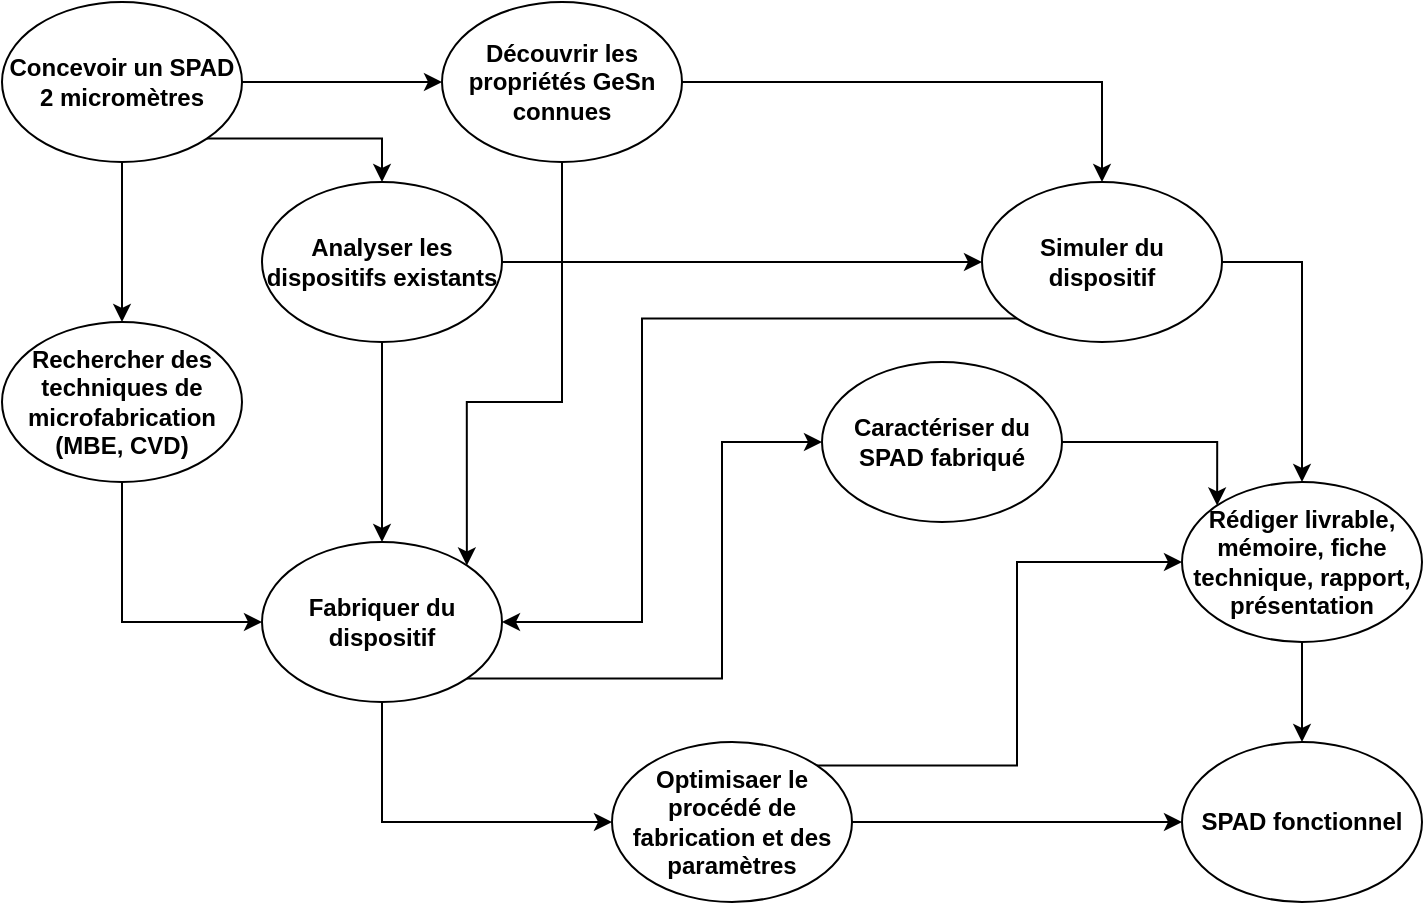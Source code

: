 <mxfile version="22.0.8" type="github">
  <diagram name="Page-1" id="6sgQ7mZHR1NJ1wXFVXwH">
    <mxGraphModel dx="1002" dy="569" grid="1" gridSize="10" guides="1" tooltips="1" connect="1" arrows="1" fold="1" page="1" pageScale="1" pageWidth="850" pageHeight="1100" math="0" shadow="0">
      <root>
        <mxCell id="0" />
        <mxCell id="1" parent="0" />
        <mxCell id="z_G34_HntLP7hV_ctuyc-12" style="edgeStyle=orthogonalEdgeStyle;rounded=0;orthogonalLoop=1;jettySize=auto;html=1;exitX=1;exitY=0.5;exitDx=0;exitDy=0;entryX=0;entryY=0.5;entryDx=0;entryDy=0;" parent="1" source="z_G34_HntLP7hV_ctuyc-1" target="z_G34_HntLP7hV_ctuyc-3" edge="1">
          <mxGeometry relative="1" as="geometry">
            <mxPoint x="260" y="100" as="targetPoint" />
          </mxGeometry>
        </mxCell>
        <mxCell id="z_G34_HntLP7hV_ctuyc-14" style="edgeStyle=orthogonalEdgeStyle;rounded=0;orthogonalLoop=1;jettySize=auto;html=1;exitX=0.5;exitY=1;exitDx=0;exitDy=0;entryX=0.5;entryY=0;entryDx=0;entryDy=0;" parent="1" source="z_G34_HntLP7hV_ctuyc-1" target="z_G34_HntLP7hV_ctuyc-5" edge="1">
          <mxGeometry relative="1" as="geometry" />
        </mxCell>
        <mxCell id="z_G34_HntLP7hV_ctuyc-36" style="edgeStyle=orthogonalEdgeStyle;rounded=0;orthogonalLoop=1;jettySize=auto;html=1;exitX=1;exitY=1;exitDx=0;exitDy=0;entryX=0.5;entryY=0;entryDx=0;entryDy=0;" parent="1" source="z_G34_HntLP7hV_ctuyc-1" target="z_G34_HntLP7hV_ctuyc-4" edge="1">
          <mxGeometry relative="1" as="geometry" />
        </mxCell>
        <mxCell id="z_G34_HntLP7hV_ctuyc-1" value="Concevoir un SPAD 2 micromètres" style="ellipse;whiteSpace=wrap;html=1;fontStyle=1" parent="1" vertex="1">
          <mxGeometry x="60" y="50" width="120" height="80" as="geometry" />
        </mxCell>
        <mxCell id="z_G34_HntLP7hV_ctuyc-2" value="SPAD fonctionnel" style="ellipse;whiteSpace=wrap;html=1;fontStyle=1" parent="1" vertex="1">
          <mxGeometry x="650" y="420" width="120" height="80" as="geometry" />
        </mxCell>
        <mxCell id="z_G34_HntLP7hV_ctuyc-19" style="edgeStyle=orthogonalEdgeStyle;rounded=0;orthogonalLoop=1;jettySize=auto;html=1;exitX=1;exitY=0.5;exitDx=0;exitDy=0;entryX=0.5;entryY=0;entryDx=0;entryDy=0;" parent="1" source="z_G34_HntLP7hV_ctuyc-3" target="z_G34_HntLP7hV_ctuyc-8" edge="1">
          <mxGeometry relative="1" as="geometry" />
        </mxCell>
        <mxCell id="z_G34_HntLP7hV_ctuyc-23" style="edgeStyle=orthogonalEdgeStyle;rounded=0;orthogonalLoop=1;jettySize=auto;html=1;exitX=0.5;exitY=1;exitDx=0;exitDy=0;entryX=1;entryY=0;entryDx=0;entryDy=0;" parent="1" source="z_G34_HntLP7hV_ctuyc-3" target="z_G34_HntLP7hV_ctuyc-6" edge="1">
          <mxGeometry relative="1" as="geometry">
            <Array as="points">
              <mxPoint x="340" y="250" />
              <mxPoint x="292" y="250" />
            </Array>
          </mxGeometry>
        </mxCell>
        <mxCell id="z_G34_HntLP7hV_ctuyc-3" value="Découvrir les propriétés GeSn connues" style="ellipse;whiteSpace=wrap;html=1;fontStyle=1" parent="1" vertex="1">
          <mxGeometry x="280" y="50" width="120" height="80" as="geometry" />
        </mxCell>
        <mxCell id="z_G34_HntLP7hV_ctuyc-17" style="edgeStyle=orthogonalEdgeStyle;rounded=0;orthogonalLoop=1;jettySize=auto;html=1;exitX=0.5;exitY=1;exitDx=0;exitDy=0;" parent="1" source="z_G34_HntLP7hV_ctuyc-4" target="z_G34_HntLP7hV_ctuyc-6" edge="1">
          <mxGeometry relative="1" as="geometry" />
        </mxCell>
        <mxCell id="z_G34_HntLP7hV_ctuyc-18" style="edgeStyle=orthogonalEdgeStyle;rounded=0;orthogonalLoop=1;jettySize=auto;html=1;exitX=1;exitY=0.5;exitDx=0;exitDy=0;entryX=0;entryY=0.5;entryDx=0;entryDy=0;" parent="1" source="z_G34_HntLP7hV_ctuyc-4" target="z_G34_HntLP7hV_ctuyc-8" edge="1">
          <mxGeometry relative="1" as="geometry" />
        </mxCell>
        <mxCell id="z_G34_HntLP7hV_ctuyc-4" value="Analyser les dispositifs existants" style="ellipse;whiteSpace=wrap;html=1;fontStyle=1" parent="1" vertex="1">
          <mxGeometry x="190" y="140" width="120" height="80" as="geometry" />
        </mxCell>
        <mxCell id="z_G34_HntLP7hV_ctuyc-16" style="edgeStyle=orthogonalEdgeStyle;rounded=0;orthogonalLoop=1;jettySize=auto;html=1;exitX=0.5;exitY=1;exitDx=0;exitDy=0;entryX=0;entryY=0.5;entryDx=0;entryDy=0;" parent="1" source="z_G34_HntLP7hV_ctuyc-5" target="z_G34_HntLP7hV_ctuyc-6" edge="1">
          <mxGeometry relative="1" as="geometry" />
        </mxCell>
        <mxCell id="z_G34_HntLP7hV_ctuyc-5" value="Rechercher des techniques de microfabrication (MBE, CVD)" style="ellipse;whiteSpace=wrap;html=1;fontStyle=1" parent="1" vertex="1">
          <mxGeometry x="60" y="210" width="120" height="80" as="geometry" />
        </mxCell>
        <mxCell id="z_G34_HntLP7hV_ctuyc-27" style="edgeStyle=orthogonalEdgeStyle;rounded=0;orthogonalLoop=1;jettySize=auto;html=1;exitX=1;exitY=1;exitDx=0;exitDy=0;entryX=0;entryY=0.5;entryDx=0;entryDy=0;" parent="1" source="z_G34_HntLP7hV_ctuyc-6" target="z_G34_HntLP7hV_ctuyc-9" edge="1">
          <mxGeometry relative="1" as="geometry">
            <Array as="points">
              <mxPoint x="420" y="388" />
              <mxPoint x="420" y="270" />
            </Array>
          </mxGeometry>
        </mxCell>
        <mxCell id="z_G34_HntLP7hV_ctuyc-34" style="edgeStyle=orthogonalEdgeStyle;rounded=0;orthogonalLoop=1;jettySize=auto;html=1;exitX=0.5;exitY=1;exitDx=0;exitDy=0;entryX=0;entryY=0.5;entryDx=0;entryDy=0;" parent="1" source="z_G34_HntLP7hV_ctuyc-6" target="z_G34_HntLP7hV_ctuyc-7" edge="1">
          <mxGeometry relative="1" as="geometry" />
        </mxCell>
        <mxCell id="z_G34_HntLP7hV_ctuyc-6" value="Fabriquer du dispositif" style="ellipse;whiteSpace=wrap;html=1;fontStyle=1" parent="1" vertex="1">
          <mxGeometry x="190" y="320" width="120" height="80" as="geometry" />
        </mxCell>
        <mxCell id="z_G34_HntLP7hV_ctuyc-29" style="edgeStyle=orthogonalEdgeStyle;rounded=0;orthogonalLoop=1;jettySize=auto;html=1;exitX=1;exitY=0.5;exitDx=0;exitDy=0;entryX=0;entryY=0.5;entryDx=0;entryDy=0;" parent="1" source="z_G34_HntLP7hV_ctuyc-7" target="z_G34_HntLP7hV_ctuyc-2" edge="1">
          <mxGeometry relative="1" as="geometry" />
        </mxCell>
        <mxCell id="z_G34_HntLP7hV_ctuyc-33" style="edgeStyle=orthogonalEdgeStyle;rounded=0;orthogonalLoop=1;jettySize=auto;html=1;exitX=1;exitY=0;exitDx=0;exitDy=0;entryX=0;entryY=0.5;entryDx=0;entryDy=0;" parent="1" source="z_G34_HntLP7hV_ctuyc-7" target="z_G34_HntLP7hV_ctuyc-30" edge="1">
          <mxGeometry relative="1" as="geometry">
            <mxPoint x="670" y="340" as="targetPoint" />
          </mxGeometry>
        </mxCell>
        <mxCell id="z_G34_HntLP7hV_ctuyc-7" value="Optimisaer le procédé de fabrication et des paramètres" style="ellipse;whiteSpace=wrap;html=1;fontStyle=1" parent="1" vertex="1">
          <mxGeometry x="365" y="420" width="120" height="80" as="geometry" />
        </mxCell>
        <mxCell id="z_G34_HntLP7hV_ctuyc-25" style="edgeStyle=orthogonalEdgeStyle;rounded=0;orthogonalLoop=1;jettySize=auto;html=1;exitX=0;exitY=1;exitDx=0;exitDy=0;entryX=1;entryY=0.5;entryDx=0;entryDy=0;" parent="1" source="z_G34_HntLP7hV_ctuyc-8" target="z_G34_HntLP7hV_ctuyc-6" edge="1">
          <mxGeometry relative="1" as="geometry">
            <Array as="points">
              <mxPoint x="380" y="208" />
              <mxPoint x="380" y="360" />
            </Array>
          </mxGeometry>
        </mxCell>
        <mxCell id="O03AGzRZTC6UwbRJ7Clc-2" style="edgeStyle=orthogonalEdgeStyle;rounded=0;orthogonalLoop=1;jettySize=auto;html=1;exitX=1;exitY=0.5;exitDx=0;exitDy=0;entryX=0.5;entryY=0;entryDx=0;entryDy=0;" parent="1" source="z_G34_HntLP7hV_ctuyc-8" target="z_G34_HntLP7hV_ctuyc-30" edge="1">
          <mxGeometry relative="1" as="geometry" />
        </mxCell>
        <mxCell id="z_G34_HntLP7hV_ctuyc-8" value="Simuler du dispositif" style="ellipse;whiteSpace=wrap;html=1;fontStyle=1" parent="1" vertex="1">
          <mxGeometry x="550" y="140" width="120" height="80" as="geometry" />
        </mxCell>
        <mxCell id="O03AGzRZTC6UwbRJ7Clc-4" style="edgeStyle=orthogonalEdgeStyle;rounded=0;orthogonalLoop=1;jettySize=auto;html=1;exitX=1;exitY=0.5;exitDx=0;exitDy=0;entryX=0;entryY=0;entryDx=0;entryDy=0;" parent="1" source="z_G34_HntLP7hV_ctuyc-9" target="z_G34_HntLP7hV_ctuyc-30" edge="1">
          <mxGeometry relative="1" as="geometry">
            <Array as="points">
              <mxPoint x="668" y="270" />
            </Array>
          </mxGeometry>
        </mxCell>
        <mxCell id="z_G34_HntLP7hV_ctuyc-9" value="Caractériser du SPAD fabriqué" style="ellipse;whiteSpace=wrap;html=1;fontStyle=1" parent="1" vertex="1">
          <mxGeometry x="470" y="230" width="120" height="80" as="geometry" />
        </mxCell>
        <mxCell id="O03AGzRZTC6UwbRJ7Clc-3" style="edgeStyle=orthogonalEdgeStyle;rounded=0;orthogonalLoop=1;jettySize=auto;html=1;exitX=0.5;exitY=1;exitDx=0;exitDy=0;entryX=0.5;entryY=0;entryDx=0;entryDy=0;" parent="1" source="z_G34_HntLP7hV_ctuyc-30" target="z_G34_HntLP7hV_ctuyc-2" edge="1">
          <mxGeometry relative="1" as="geometry" />
        </mxCell>
        <mxCell id="z_G34_HntLP7hV_ctuyc-30" value="Rédiger livrable, mémoire, fiche technique, rapport, présentation" style="ellipse;whiteSpace=wrap;html=1;fontStyle=1" parent="1" vertex="1">
          <mxGeometry x="650" y="290" width="120" height="80" as="geometry" />
        </mxCell>
      </root>
    </mxGraphModel>
  </diagram>
</mxfile>

